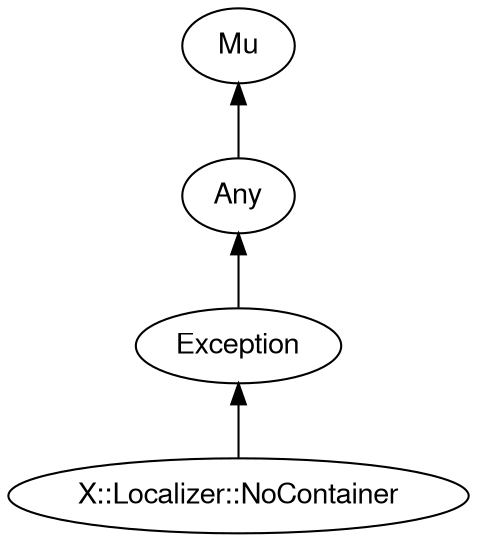 digraph "perl6-type-graph" {
    rankdir=BT;
    splines=polyline;
    overlap=false; 
    // Types
    "X::Localizer::NoContainer" [color="#000000", fontcolor="#000000", href="/type/X::Localizer::NoContainer", fontname="FreeSans"];
    "Mu" [color="#000000", fontcolor="#000000", href="/type/Mu", fontname="FreeSans"];
    "Any" [color="#000000", fontcolor="#000000", href="/type/Any", fontname="FreeSans"];
    "Exception" [color="#000000", fontcolor="#000000", href="/type/Exception", fontname="FreeSans"];

    // Superclasses
    "X::Localizer::NoContainer" -> "Exception" [color="#000000"];
    "Any" -> "Mu" [color="#000000"];
    "Exception" -> "Any" [color="#000000"];

    // Roles
}
